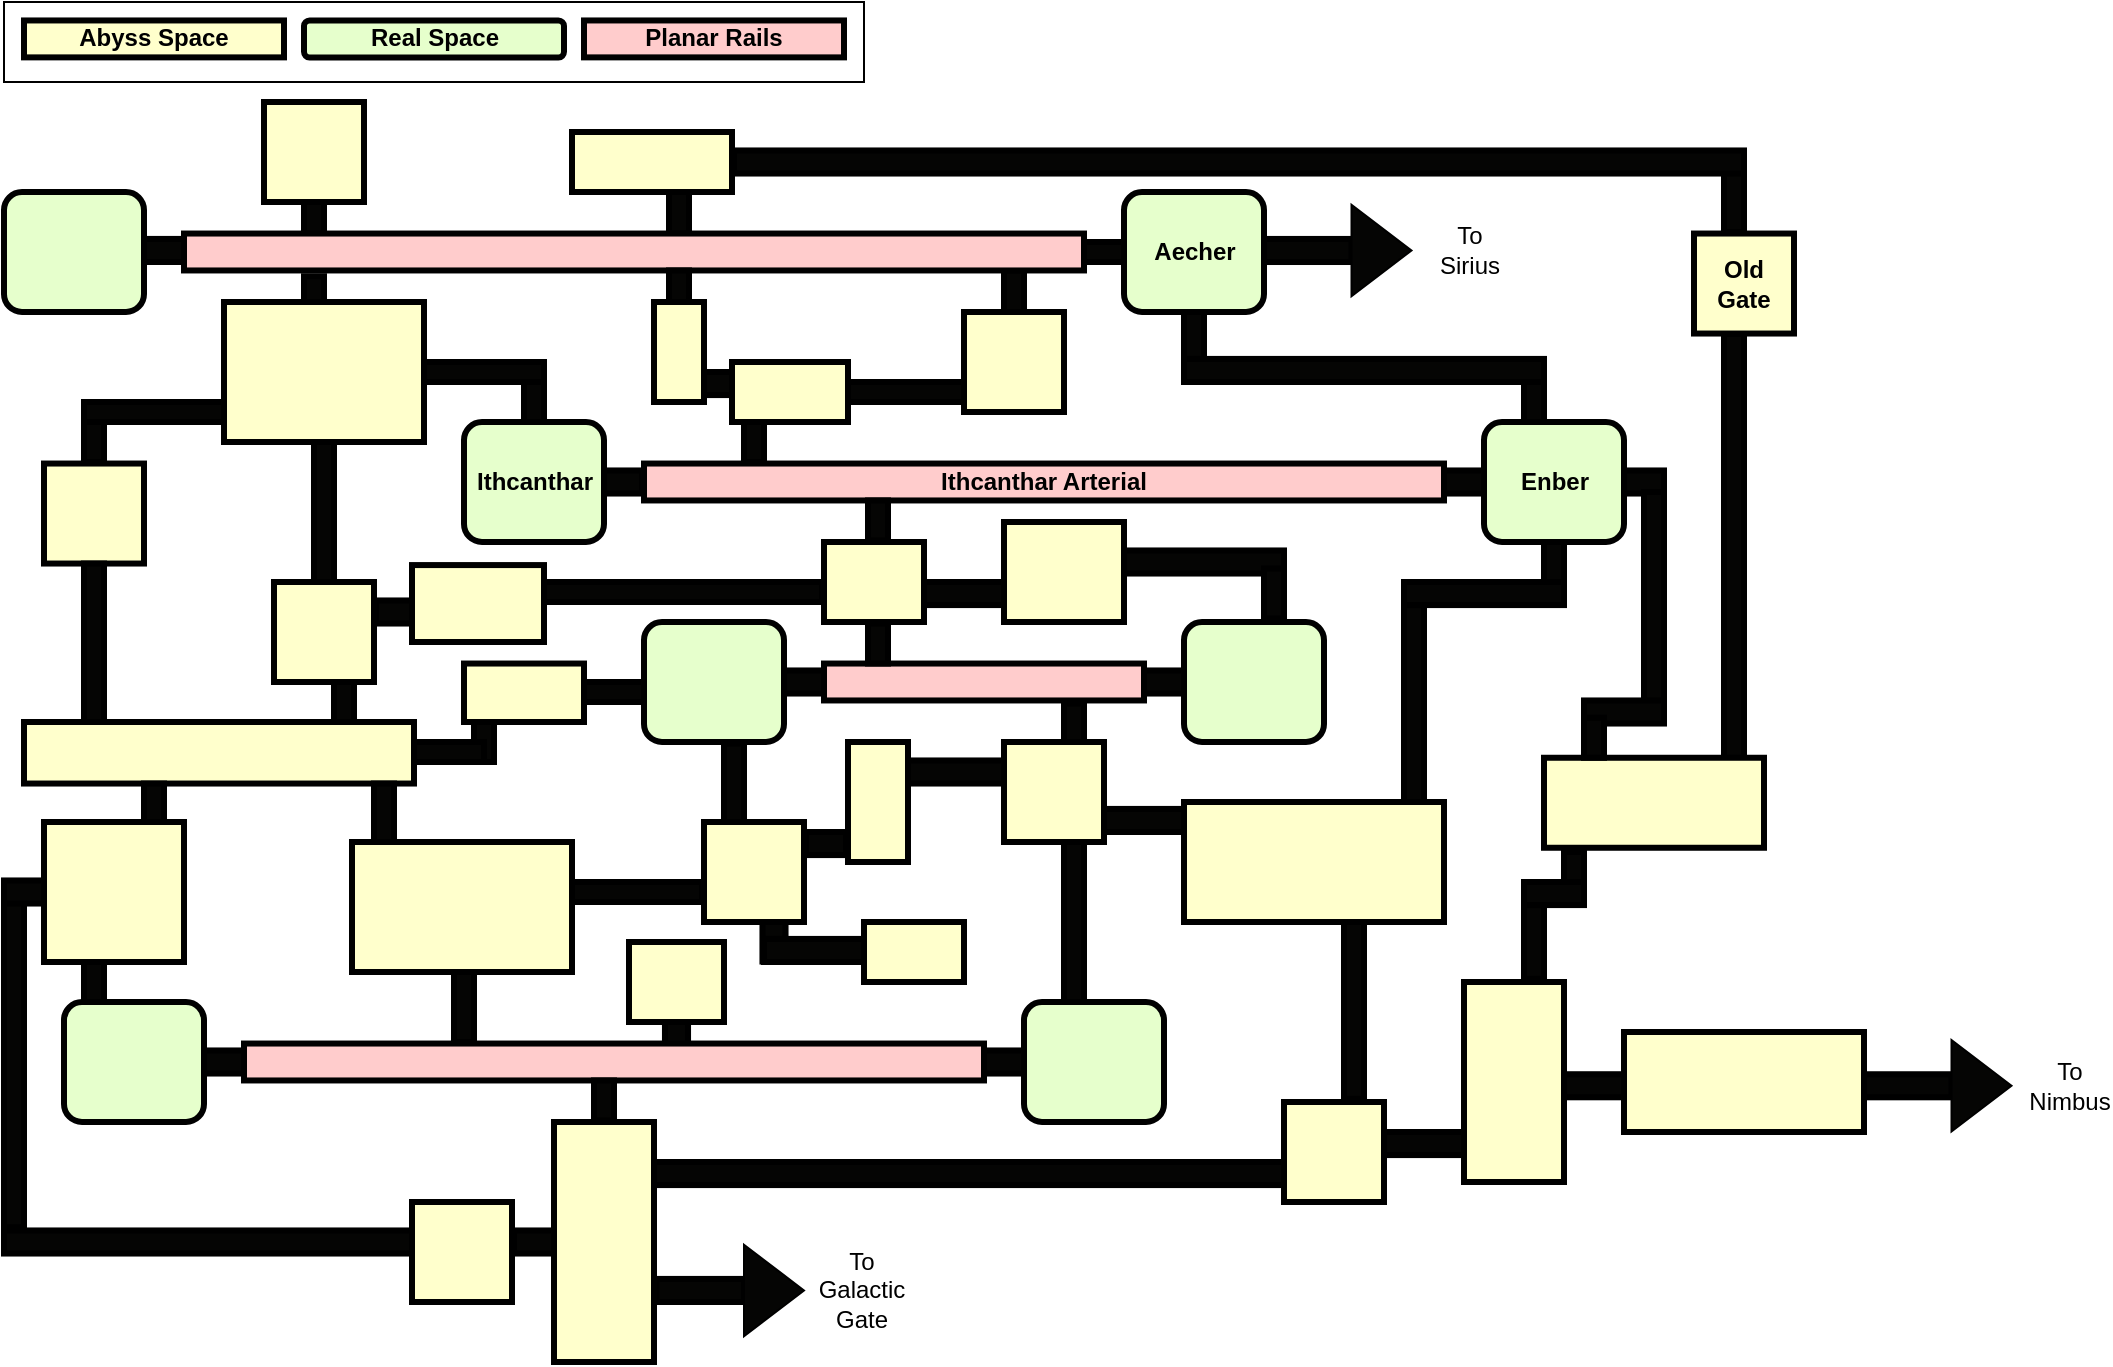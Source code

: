 <mxfile version="15.3.3" type="github">
  <diagram name="Page-1" id="c7558073-3199-34d8-9f00-42111426c3f3">
    <mxGraphModel dx="855" dy="312" grid="1" gridSize="10" guides="1" tooltips="1" connect="1" arrows="1" fold="1" page="1" pageScale="1" pageWidth="826" pageHeight="1169" background="none" math="0" shadow="0">
      <root>
        <mxCell id="0" />
        <mxCell id="1" parent="0" />
        <mxCell id="PadTIyMqERsMDA0XlbBG-245" value="" style="whiteSpace=wrap;align=center;verticalAlign=middle;fontStyle=1;strokeWidth=3;fillColor=#050504;" vertex="1" parent="1">
          <mxGeometry x="880" y="185.77" width="10" height="214.23" as="geometry" />
        </mxCell>
        <mxCell id="PadTIyMqERsMDA0XlbBG-215" value="" style="whiteSpace=wrap;align=center;verticalAlign=middle;fontStyle=1;strokeWidth=3;fillColor=#050504;rotation=90;" vertex="1" parent="1">
          <mxGeometry x="346.25" y="528.46" width="20" height="11.54" as="geometry" />
        </mxCell>
        <mxCell id="PadTIyMqERsMDA0XlbBG-208" value="" style="whiteSpace=wrap;align=center;verticalAlign=middle;fontStyle=1;strokeWidth=3;fillColor=#050504;" vertex="1" parent="1">
          <mxGeometry x="206" y="319.23" width="24" height="11.54" as="geometry" />
        </mxCell>
        <mxCell id="PadTIyMqERsMDA0XlbBG-205" value="" style="whiteSpace=wrap;align=center;verticalAlign=middle;fontStyle=1;strokeWidth=3;fillColor=#050504;" vertex="1" parent="1">
          <mxGeometry x="550" y="370.77" width="10" height="20" as="geometry" />
        </mxCell>
        <mxCell id="PadTIyMqERsMDA0XlbBG-204" value="" style="whiteSpace=wrap;align=center;verticalAlign=middle;fontStyle=1;strokeWidth=3;fillColor=#050504;" vertex="1" parent="1">
          <mxGeometry x="369" y="205.0" width="19" height="11.54" as="geometry" />
        </mxCell>
        <mxCell id="PadTIyMqERsMDA0XlbBG-190" value="" style="whiteSpace=wrap;align=center;verticalAlign=middle;fontStyle=1;strokeWidth=3;fillColor=#050504;" vertex="1" parent="1">
          <mxGeometry x="340" y="600" width="320" height="11.54" as="geometry" />
        </mxCell>
        <mxCell id="PadTIyMqERsMDA0XlbBG-186" value="" style="whiteSpace=wrap;align=center;verticalAlign=middle;fontStyle=1;strokeWidth=3;fillColor=#050504;rotation=90;" vertex="1" parent="1">
          <mxGeometry x="395" y="484" width="20" height="11.54" as="geometry" />
        </mxCell>
        <mxCell id="PadTIyMqERsMDA0XlbBG-184" value="" style="whiteSpace=wrap;align=center;verticalAlign=middle;fontStyle=1;strokeWidth=3;fillColor=#050504;" vertex="1" parent="1">
          <mxGeometry x="421" y="435.0" width="20" height="11.54" as="geometry" />
        </mxCell>
        <mxCell id="PadTIyMqERsMDA0XlbBG-183" value="" style="whiteSpace=wrap;align=center;verticalAlign=middle;fontStyle=1;strokeWidth=3;fillColor=#050504;" vertex="1" parent="1">
          <mxGeometry x="300" y="460" width="69" height="10" as="geometry" />
        </mxCell>
        <mxCell id="PadTIyMqERsMDA0XlbBG-160" value="" style="whiteSpace=wrap;align=center;verticalAlign=middle;fontStyle=1;strokeWidth=3;fillColor=#050504;" vertex="1" parent="1">
          <mxGeometry x="520" y="154.23" width="10" height="25.77" as="geometry" />
        </mxCell>
        <mxCell id="PadTIyMqERsMDA0XlbBG-154" value="" style="whiteSpace=wrap;align=center;verticalAlign=middle;fontStyle=1;strokeWidth=3;fillColor=#050504;" vertex="1" parent="1">
          <mxGeometry x="60" y="220" width="70" height="10" as="geometry" />
        </mxCell>
        <mxCell id="PadTIyMqERsMDA0XlbBG-153" value="" style="whiteSpace=wrap;align=center;verticalAlign=middle;fontStyle=1;strokeWidth=3;fillColor=#050504;" vertex="1" parent="1">
          <mxGeometry x="90" y="138.46" width="20" height="11.54" as="geometry" />
        </mxCell>
        <mxCell id="PadTIyMqERsMDA0XlbBG-152" value="" style="whiteSpace=wrap;align=center;verticalAlign=middle;fontStyle=1;strokeWidth=3;fillColor=#050504;" vertex="1" parent="1">
          <mxGeometry x="352.5" y="110" width="10" height="25.77" as="geometry" />
        </mxCell>
        <mxCell id="PadTIyMqERsMDA0XlbBG-151" value="" style="whiteSpace=wrap;align=center;verticalAlign=middle;fontStyle=1;strokeWidth=3;fillColor=#050504;" vertex="1" parent="1">
          <mxGeometry x="170" y="120" width="10" height="15.77" as="geometry" />
        </mxCell>
        <mxCell id="PadTIyMqERsMDA0XlbBG-103" value="" style="group" vertex="1" connectable="0" parent="1">
          <mxGeometry x="20" y="20" width="430" height="40" as="geometry" />
        </mxCell>
        <mxCell id="PadTIyMqERsMDA0XlbBG-102" value="" style="rounded=0;whiteSpace=wrap;html=1;hachureGap=4;pointerEvents=0;strokeColor=default;" vertex="1" parent="PadTIyMqERsMDA0XlbBG-103">
          <mxGeometry width="430" height="40" as="geometry" />
        </mxCell>
        <mxCell id="PadTIyMqERsMDA0XlbBG-96" value="Abyss Space" style="whiteSpace=wrap;align=center;verticalAlign=middle;fontStyle=1;strokeWidth=3;fillColor=#FFFFCC" vertex="1" parent="PadTIyMqERsMDA0XlbBG-103">
          <mxGeometry x="10" y="9.231" width="130" height="18.462" as="geometry" />
        </mxCell>
        <mxCell id="PadTIyMqERsMDA0XlbBG-97" value="Planar Rails" style="whiteSpace=wrap;align=center;verticalAlign=middle;size=0.231;fontStyle=1;strokeWidth=3;fillColor=#FFCCCC;strokeColor=default;" vertex="1" parent="PadTIyMqERsMDA0XlbBG-103">
          <mxGeometry x="290" y="9.231" width="130" height="18.462" as="geometry" />
        </mxCell>
        <mxCell id="PadTIyMqERsMDA0XlbBG-98" value="Real Space" style="verticalAlign=middle;align=center;fontSize=12;fontFamily=Helvetica;html=1;rounded=1;fontStyle=1;strokeWidth=3;fillColor=#E6FFCC" vertex="1" parent="PadTIyMqERsMDA0XlbBG-103">
          <mxGeometry x="150" y="9.231" width="130" height="18.462" as="geometry" />
        </mxCell>
        <mxCell id="PadTIyMqERsMDA0XlbBG-104" value="" style="whiteSpace=wrap;align=center;verticalAlign=middle;size=0.231;fontStyle=1;strokeWidth=3;fillColor=#FFCCCC;strokeColor=default;" vertex="1" parent="1">
          <mxGeometry x="110" y="135.77" width="450" height="18.46" as="geometry" />
        </mxCell>
        <mxCell id="PadTIyMqERsMDA0XlbBG-115" value="" style="verticalAlign=middle;align=center;fontSize=12;fontFamily=Helvetica;html=1;rounded=1;fontStyle=1;strokeWidth=3;fillColor=#E6FFCC" vertex="1" parent="1">
          <mxGeometry x="20" y="115" width="70" height="60" as="geometry" />
        </mxCell>
        <mxCell id="PadTIyMqERsMDA0XlbBG-117" value="" style="whiteSpace=wrap;align=center;verticalAlign=middle;fontStyle=1;strokeWidth=3;fillColor=#FFFFCC" vertex="1" parent="1">
          <mxGeometry x="150" y="70" width="50" height="50" as="geometry" />
        </mxCell>
        <mxCell id="PadTIyMqERsMDA0XlbBG-118" value="Ithcanthar Arterial" style="whiteSpace=wrap;align=center;verticalAlign=middle;size=0.231;fontStyle=1;strokeWidth=3;fillColor=#FFCCCC;strokeColor=default;" vertex="1" parent="1">
          <mxGeometry x="340" y="250.77" width="400" height="18.46" as="geometry" />
        </mxCell>
        <mxCell id="PadTIyMqERsMDA0XlbBG-119" value="" style="whiteSpace=wrap;align=center;verticalAlign=middle;size=0.231;fontStyle=1;strokeWidth=3;fillColor=#FFCCCC;strokeColor=default;" vertex="1" parent="1">
          <mxGeometry x="140" y="540.77" width="370" height="18.46" as="geometry" />
        </mxCell>
        <mxCell id="PadTIyMqERsMDA0XlbBG-120" value="" style="whiteSpace=wrap;align=center;verticalAlign=middle;size=0.231;fontStyle=1;strokeWidth=3;fillColor=#FFCCCC;strokeColor=default;" vertex="1" parent="1">
          <mxGeometry x="430" y="350.77" width="160" height="18.46" as="geometry" />
        </mxCell>
        <mxCell id="PadTIyMqERsMDA0XlbBG-121" value="Ithcanthar" style="verticalAlign=middle;align=center;fontSize=12;fontFamily=Helvetica;html=1;rounded=1;fontStyle=1;strokeWidth=3;fillColor=#E6FFCC" vertex="1" parent="1">
          <mxGeometry x="250" y="230" width="70" height="60" as="geometry" />
        </mxCell>
        <mxCell id="PadTIyMqERsMDA0XlbBG-122" value="Aecher" style="verticalAlign=middle;align=center;fontSize=12;fontFamily=Helvetica;html=1;rounded=1;fontStyle=1;strokeWidth=3;fillColor=#E6FFCC" vertex="1" parent="1">
          <mxGeometry x="580" y="115" width="70" height="60" as="geometry" />
        </mxCell>
        <mxCell id="PadTIyMqERsMDA0XlbBG-123" value="Enber" style="verticalAlign=middle;align=center;fontSize=12;fontFamily=Helvetica;html=1;rounded=1;fontStyle=1;strokeWidth=3;fillColor=#E6FFCC" vertex="1" parent="1">
          <mxGeometry x="760" y="230" width="70" height="60" as="geometry" />
        </mxCell>
        <mxCell id="PadTIyMqERsMDA0XlbBG-124" value="" style="verticalAlign=middle;align=center;fontSize=12;fontFamily=Helvetica;html=1;rounded=1;fontStyle=1;strokeWidth=3;fillColor=#E6FFCC" vertex="1" parent="1">
          <mxGeometry x="610" y="330" width="70" height="60" as="geometry" />
        </mxCell>
        <mxCell id="PadTIyMqERsMDA0XlbBG-125" value="" style="verticalAlign=middle;align=center;fontSize=12;fontFamily=Helvetica;html=1;rounded=1;fontStyle=1;strokeWidth=3;fillColor=#E6FFCC" vertex="1" parent="1">
          <mxGeometry x="340" y="330" width="70" height="60" as="geometry" />
        </mxCell>
        <mxCell id="PadTIyMqERsMDA0XlbBG-126" value="" style="verticalAlign=middle;align=center;fontSize=12;fontFamily=Helvetica;html=1;rounded=1;fontStyle=1;strokeWidth=3;fillColor=#E6FFCC" vertex="1" parent="1">
          <mxGeometry x="530" y="520" width="70" height="60" as="geometry" />
        </mxCell>
        <mxCell id="PadTIyMqERsMDA0XlbBG-127" value="" style="verticalAlign=middle;align=center;fontSize=12;fontFamily=Helvetica;html=1;rounded=1;fontStyle=1;strokeWidth=3;fillColor=#E6FFCC" vertex="1" parent="1">
          <mxGeometry x="50" y="520" width="70" height="60" as="geometry" />
        </mxCell>
        <mxCell id="PadTIyMqERsMDA0XlbBG-128" value="" style="whiteSpace=wrap;align=center;verticalAlign=middle;fontStyle=1;strokeWidth=3;fillColor=#FFFFCC" vertex="1" parent="1">
          <mxGeometry x="130" y="170" width="100" height="70" as="geometry" />
        </mxCell>
        <mxCell id="PadTIyMqERsMDA0XlbBG-129" value="" style="whiteSpace=wrap;align=center;verticalAlign=middle;fontStyle=1;strokeWidth=3;fillColor=#FFFFCC" vertex="1" parent="1">
          <mxGeometry x="155" y="310" width="50" height="50" as="geometry" />
        </mxCell>
        <mxCell id="PadTIyMqERsMDA0XlbBG-130" value="" style="whiteSpace=wrap;align=center;verticalAlign=middle;fontStyle=1;strokeWidth=3;fillColor=#FFFFCC" vertex="1" parent="1">
          <mxGeometry x="30" y="380" width="195" height="30.77" as="geometry" />
        </mxCell>
        <mxCell id="PadTIyMqERsMDA0XlbBG-131" value="" style="whiteSpace=wrap;align=center;verticalAlign=middle;fontStyle=1;strokeWidth=3;fillColor=#FFFFCC" vertex="1" parent="1">
          <mxGeometry x="40" y="430" width="70" height="70" as="geometry" />
        </mxCell>
        <mxCell id="PadTIyMqERsMDA0XlbBG-132" value="" style="whiteSpace=wrap;align=center;verticalAlign=middle;fontStyle=1;strokeWidth=3;fillColor=#FFFFCC" vertex="1" parent="1">
          <mxGeometry x="250" y="350.77" width="60" height="29.23" as="geometry" />
        </mxCell>
        <mxCell id="PadTIyMqERsMDA0XlbBG-133" value="" style="whiteSpace=wrap;align=center;verticalAlign=middle;fontStyle=1;strokeWidth=3;fillColor=#FFFFCC" vertex="1" parent="1">
          <mxGeometry x="430" y="290" width="50" height="40" as="geometry" />
        </mxCell>
        <mxCell id="PadTIyMqERsMDA0XlbBG-134" value="" style="whiteSpace=wrap;align=center;verticalAlign=middle;fontStyle=1;strokeWidth=3;fillColor=#FFFFCC" vertex="1" parent="1">
          <mxGeometry x="345" y="170" width="25" height="50" as="geometry" />
        </mxCell>
        <mxCell id="PadTIyMqERsMDA0XlbBG-135" value="" style="whiteSpace=wrap;align=center;verticalAlign=middle;fontStyle=1;strokeWidth=3;fillColor=#FFFFCC" vertex="1" parent="1">
          <mxGeometry x="384" y="200" width="58" height="30" as="geometry" />
        </mxCell>
        <mxCell id="PadTIyMqERsMDA0XlbBG-136" value="" style="whiteSpace=wrap;align=center;verticalAlign=middle;fontStyle=1;strokeWidth=3;fillColor=#FFFFCC" vertex="1" parent="1">
          <mxGeometry x="500" y="175" width="50" height="50" as="geometry" />
        </mxCell>
        <mxCell id="PadTIyMqERsMDA0XlbBG-137" value="" style="whiteSpace=wrap;align=center;verticalAlign=middle;fontStyle=1;strokeWidth=3;fillColor=#FFFFCC" vertex="1" parent="1">
          <mxGeometry x="304" y="85" width="80" height="30" as="geometry" />
        </mxCell>
        <mxCell id="PadTIyMqERsMDA0XlbBG-138" value="" style="whiteSpace=wrap;align=center;verticalAlign=middle;fontStyle=1;strokeWidth=3;fillColor=#FFFFCC" vertex="1" parent="1">
          <mxGeometry x="520" y="390" width="50" height="50" as="geometry" />
        </mxCell>
        <mxCell id="PadTIyMqERsMDA0XlbBG-139" value="" style="whiteSpace=wrap;align=center;verticalAlign=middle;fontStyle=1;strokeWidth=3;fillColor=#FFFFCC" vertex="1" parent="1">
          <mxGeometry x="610" y="420" width="130" height="60" as="geometry" />
        </mxCell>
        <mxCell id="PadTIyMqERsMDA0XlbBG-140" value="" style="whiteSpace=wrap;align=center;verticalAlign=middle;fontStyle=1;strokeWidth=3;fillColor=#FFFFCC" vertex="1" parent="1">
          <mxGeometry x="442" y="390" width="30" height="60" as="geometry" />
        </mxCell>
        <mxCell id="PadTIyMqERsMDA0XlbBG-141" value="" style="whiteSpace=wrap;align=center;verticalAlign=middle;fontStyle=1;strokeWidth=3;fillColor=#FFFFCC" vertex="1" parent="1">
          <mxGeometry x="370" y="430" width="50" height="50" as="geometry" />
        </mxCell>
        <mxCell id="PadTIyMqERsMDA0XlbBG-142" value="" style="whiteSpace=wrap;align=center;verticalAlign=middle;fontStyle=1;strokeWidth=3;fillColor=#FFFFCC" vertex="1" parent="1">
          <mxGeometry x="450" y="480" width="50" height="30" as="geometry" />
        </mxCell>
        <mxCell id="PadTIyMqERsMDA0XlbBG-143" value="" style="whiteSpace=wrap;align=center;verticalAlign=middle;fontStyle=1;strokeWidth=3;fillColor=#FFFFCC" vertex="1" parent="1">
          <mxGeometry x="194" y="440" width="110" height="65" as="geometry" />
        </mxCell>
        <mxCell id="PadTIyMqERsMDA0XlbBG-144" value="" style="whiteSpace=wrap;align=center;verticalAlign=middle;fontStyle=1;strokeWidth=3;fillColor=#FFFFCC" vertex="1" parent="1">
          <mxGeometry x="224" y="620" width="50" height="50" as="geometry" />
        </mxCell>
        <mxCell id="PadTIyMqERsMDA0XlbBG-145" value="" style="whiteSpace=wrap;align=center;verticalAlign=middle;fontStyle=1;strokeWidth=3;fillColor=#FFFFCC" vertex="1" parent="1">
          <mxGeometry x="295" y="580" width="50" height="120" as="geometry" />
        </mxCell>
        <mxCell id="PadTIyMqERsMDA0XlbBG-146" value="" style="whiteSpace=wrap;align=center;verticalAlign=middle;fontStyle=1;strokeWidth=3;fillColor=#FFFFCC" vertex="1" parent="1">
          <mxGeometry x="660" y="570" width="50" height="50" as="geometry" />
        </mxCell>
        <mxCell id="PadTIyMqERsMDA0XlbBG-147" value="" style="whiteSpace=wrap;align=center;verticalAlign=middle;fontStyle=1;strokeWidth=3;fillColor=#FFFFCC" vertex="1" parent="1">
          <mxGeometry x="40" y="250.77" width="50" height="50" as="geometry" />
        </mxCell>
        <mxCell id="PadTIyMqERsMDA0XlbBG-155" value="" style="whiteSpace=wrap;align=center;verticalAlign=middle;fontStyle=1;strokeWidth=3;fillColor=#050504;" vertex="1" parent="1">
          <mxGeometry x="560" y="140" width="20" height="10" as="geometry" />
        </mxCell>
        <mxCell id="PadTIyMqERsMDA0XlbBG-156" value="" style="whiteSpace=wrap;align=center;verticalAlign=middle;fontStyle=1;strokeWidth=3;fillColor=#050504;" vertex="1" parent="1">
          <mxGeometry x="352.5" y="154.23" width="10" height="15.77" as="geometry" />
        </mxCell>
        <mxCell id="PadTIyMqERsMDA0XlbBG-158" value="" style="whiteSpace=wrap;align=center;verticalAlign=middle;fontStyle=1;strokeWidth=3;fillColor=#050504;" vertex="1" parent="1">
          <mxGeometry x="390" y="230" width="10" height="20" as="geometry" />
        </mxCell>
        <mxCell id="PadTIyMqERsMDA0XlbBG-159" value="" style="whiteSpace=wrap;align=center;verticalAlign=middle;fontStyle=1;strokeWidth=3;fillColor=#050504;" vertex="1" parent="1">
          <mxGeometry x="442" y="210" width="58" height="10" as="geometry" />
        </mxCell>
        <mxCell id="PadTIyMqERsMDA0XlbBG-161" value="" style="whiteSpace=wrap;align=center;verticalAlign=middle;fontStyle=1;strokeWidth=3;fillColor=#050504;" vertex="1" parent="1">
          <mxGeometry x="320" y="254.23" width="19" height="11.54" as="geometry" />
        </mxCell>
        <mxCell id="PadTIyMqERsMDA0XlbBG-162" value="" style="whiteSpace=wrap;align=center;verticalAlign=middle;fontStyle=1;strokeWidth=3;fillColor=#050504;" vertex="1" parent="1">
          <mxGeometry x="580" y="294.23" width="80" height="11.54" as="geometry" />
        </mxCell>
        <mxCell id="PadTIyMqERsMDA0XlbBG-163" value="" style="whiteSpace=wrap;align=center;verticalAlign=middle;fontStyle=1;strokeWidth=3;fillColor=#050504;" vertex="1" parent="1">
          <mxGeometry x="740" y="254.23" width="20" height="11.54" as="geometry" />
        </mxCell>
        <mxCell id="PadTIyMqERsMDA0XlbBG-164" value="" style="whiteSpace=wrap;align=center;verticalAlign=middle;fontStyle=1;strokeWidth=3;fillColor=#050504;" vertex="1" parent="1">
          <mxGeometry x="410" y="354.23" width="20" height="11.54" as="geometry" />
        </mxCell>
        <mxCell id="PadTIyMqERsMDA0XlbBG-165" value="" style="whiteSpace=wrap;align=center;verticalAlign=middle;fontStyle=1;strokeWidth=3;fillColor=#050504;" vertex="1" parent="1">
          <mxGeometry x="510" y="544.23" width="20" height="11.54" as="geometry" />
        </mxCell>
        <mxCell id="PadTIyMqERsMDA0XlbBG-166" value="" style="whiteSpace=wrap;align=center;verticalAlign=middle;fontStyle=1;strokeWidth=3;fillColor=#050504;" vertex="1" parent="1">
          <mxGeometry x="120" y="544.23" width="20" height="11.54" as="geometry" />
        </mxCell>
        <mxCell id="PadTIyMqERsMDA0XlbBG-167" value="" style="whiteSpace=wrap;align=center;verticalAlign=middle;fontStyle=1;strokeWidth=3;fillColor=#050504;" vertex="1" parent="1">
          <mxGeometry x="60" y="230" width="10" height="20" as="geometry" />
        </mxCell>
        <mxCell id="PadTIyMqERsMDA0XlbBG-168" value="" style="whiteSpace=wrap;align=center;verticalAlign=middle;fontStyle=1;strokeWidth=3;fillColor=#050504;" vertex="1" parent="1">
          <mxGeometry x="175" y="240" width="10" height="70" as="geometry" />
        </mxCell>
        <mxCell id="PadTIyMqERsMDA0XlbBG-169" value="" style="whiteSpace=wrap;align=center;verticalAlign=middle;fontStyle=1;strokeWidth=3;fillColor=#050504;" vertex="1" parent="1">
          <mxGeometry x="230" y="200" width="60" height="10" as="geometry" />
        </mxCell>
        <mxCell id="PadTIyMqERsMDA0XlbBG-170" value="" style="whiteSpace=wrap;align=center;verticalAlign=middle;fontStyle=1;strokeWidth=3;fillColor=#050504;" vertex="1" parent="1">
          <mxGeometry x="170" y="157.12" width="10" height="12.88" as="geometry" />
        </mxCell>
        <mxCell id="PadTIyMqERsMDA0XlbBG-171" value="" style="whiteSpace=wrap;align=center;verticalAlign=middle;fontStyle=1;strokeWidth=3;fillColor=#050504;" vertex="1" parent="1">
          <mxGeometry x="280" y="210" width="10" height="20" as="geometry" />
        </mxCell>
        <mxCell id="PadTIyMqERsMDA0XlbBG-172" value="" style="whiteSpace=wrap;align=center;verticalAlign=middle;fontStyle=1;strokeWidth=3;fillColor=#050504;" vertex="1" parent="1">
          <mxGeometry x="185" y="360" width="10" height="20" as="geometry" />
        </mxCell>
        <mxCell id="PadTIyMqERsMDA0XlbBG-173" value="" style="whiteSpace=wrap;align=center;verticalAlign=middle;fontStyle=1;strokeWidth=3;fillColor=#050504;" vertex="1" parent="1">
          <mxGeometry x="310" y="360" width="30" height="10" as="geometry" />
        </mxCell>
        <mxCell id="PadTIyMqERsMDA0XlbBG-174" value="" style="whiteSpace=wrap;align=center;verticalAlign=middle;fontStyle=1;strokeWidth=3;fillColor=#050504;" vertex="1" parent="1">
          <mxGeometry x="255" y="380" width="10" height="20" as="geometry" />
        </mxCell>
        <mxCell id="PadTIyMqERsMDA0XlbBG-175" value="" style="whiteSpace=wrap;align=center;verticalAlign=middle;fontStyle=1;strokeWidth=3;fillColor=#050504;" vertex="1" parent="1">
          <mxGeometry x="225" y="390" width="35" height="10" as="geometry" />
        </mxCell>
        <mxCell id="PadTIyMqERsMDA0XlbBG-176" value="" style="whiteSpace=wrap;align=center;verticalAlign=middle;fontStyle=1;strokeWidth=3;fillColor=#050504;" vertex="1" parent="1">
          <mxGeometry x="60" y="300.77" width="10" height="79.23" as="geometry" />
        </mxCell>
        <mxCell id="PadTIyMqERsMDA0XlbBG-177" value="" style="whiteSpace=wrap;align=center;verticalAlign=middle;fontStyle=1;strokeWidth=3;fillColor=#050504;" vertex="1" parent="1">
          <mxGeometry x="90" y="410.77" width="10" height="19.23" as="geometry" />
        </mxCell>
        <mxCell id="PadTIyMqERsMDA0XlbBG-178" value="" style="whiteSpace=wrap;align=center;verticalAlign=middle;fontStyle=1;strokeWidth=3;fillColor=#050504;" vertex="1" parent="1">
          <mxGeometry x="60" y="500" width="10" height="20" as="geometry" />
        </mxCell>
        <mxCell id="PadTIyMqERsMDA0XlbBG-179" value="" style="whiteSpace=wrap;align=center;verticalAlign=middle;fontStyle=1;strokeWidth=3;fillColor=#050504;" vertex="1" parent="1">
          <mxGeometry x="205" y="410.77" width="10" height="29.23" as="geometry" />
        </mxCell>
        <mxCell id="PadTIyMqERsMDA0XlbBG-180" value="" style="whiteSpace=wrap;align=center;verticalAlign=middle;fontStyle=1;strokeWidth=3;fillColor=#050504;" vertex="1" parent="1">
          <mxGeometry x="245" y="505" width="10" height="35" as="geometry" />
        </mxCell>
        <mxCell id="PadTIyMqERsMDA0XlbBG-181" value="" style="whiteSpace=wrap;align=center;verticalAlign=middle;fontStyle=1;strokeWidth=3;fillColor=#050504;" vertex="1" parent="1">
          <mxGeometry x="315" y="559.23" width="10" height="20" as="geometry" />
        </mxCell>
        <mxCell id="PadTIyMqERsMDA0XlbBG-182" value="" style="whiteSpace=wrap;align=center;verticalAlign=middle;fontStyle=1;strokeWidth=3;fillColor=#050504;" vertex="1" parent="1">
          <mxGeometry x="380" y="390.77" width="10" height="39.23" as="geometry" />
        </mxCell>
        <mxCell id="PadTIyMqERsMDA0XlbBG-185" value="" style="whiteSpace=wrap;align=center;verticalAlign=middle;fontStyle=1;strokeWidth=3;fillColor=#050504;" vertex="1" parent="1">
          <mxGeometry x="400" y="488.46" width="50" height="11.54" as="geometry" />
        </mxCell>
        <mxCell id="PadTIyMqERsMDA0XlbBG-187" value="" style="whiteSpace=wrap;align=center;verticalAlign=middle;fontStyle=1;strokeWidth=3;fillColor=#050504;" vertex="1" parent="1">
          <mxGeometry x="570" y="423.46" width="40" height="11.54" as="geometry" />
        </mxCell>
        <mxCell id="PadTIyMqERsMDA0XlbBG-189" value="" style="whiteSpace=wrap;align=center;verticalAlign=middle;fontStyle=1;strokeWidth=3;fillColor=#050504;" vertex="1" parent="1">
          <mxGeometry x="275" y="634.23" width="20" height="11.54" as="geometry" />
        </mxCell>
        <mxCell id="PadTIyMqERsMDA0XlbBG-191" value="" style="whiteSpace=wrap;align=center;verticalAlign=middle;fontStyle=1;strokeWidth=3;fillColor=#050504;" vertex="1" parent="1">
          <mxGeometry x="550" y="440" width="10" height="80" as="geometry" />
        </mxCell>
        <mxCell id="PadTIyMqERsMDA0XlbBG-192" value="" style="whiteSpace=wrap;align=center;verticalAlign=middle;fontStyle=1;strokeWidth=3;fillColor=#050504;" vertex="1" parent="1">
          <mxGeometry x="690" y="480" width="10" height="88.46" as="geometry" />
        </mxCell>
        <mxCell id="PadTIyMqERsMDA0XlbBG-193" value="" style="whiteSpace=wrap;align=center;verticalAlign=middle;fontStyle=1;strokeWidth=3;fillColor=#050504;" vertex="1" parent="1">
          <mxGeometry x="720" y="310" width="10" height="110" as="geometry" />
        </mxCell>
        <mxCell id="PadTIyMqERsMDA0XlbBG-194" value="" style="whiteSpace=wrap;align=center;verticalAlign=middle;fontStyle=1;strokeWidth=3;fillColor=#050504;" vertex="1" parent="1">
          <mxGeometry x="720" y="310" width="80" height="11.54" as="geometry" />
        </mxCell>
        <mxCell id="PadTIyMqERsMDA0XlbBG-195" value="" style="whiteSpace=wrap;align=center;verticalAlign=middle;fontStyle=1;strokeWidth=3;fillColor=#050504;" vertex="1" parent="1">
          <mxGeometry x="452" y="269.23" width="10" height="20" as="geometry" />
        </mxCell>
        <mxCell id="PadTIyMqERsMDA0XlbBG-196" value="" style="whiteSpace=wrap;align=center;verticalAlign=middle;fontStyle=1;strokeWidth=3;fillColor=#050504;" vertex="1" parent="1">
          <mxGeometry x="452" y="330.77" width="10" height="20" as="geometry" />
        </mxCell>
        <mxCell id="PadTIyMqERsMDA0XlbBG-197" value="" style="whiteSpace=wrap;align=center;verticalAlign=middle;fontStyle=1;strokeWidth=3;fillColor=#050504;" vertex="1" parent="1">
          <mxGeometry x="790" y="290" width="10" height="20" as="geometry" />
        </mxCell>
        <mxCell id="PadTIyMqERsMDA0XlbBG-198" value="" style="whiteSpace=wrap;align=center;verticalAlign=middle;fontStyle=1;strokeWidth=3;fillColor=#050504;" vertex="1" parent="1">
          <mxGeometry x="610" y="175" width="10" height="25" as="geometry" />
        </mxCell>
        <mxCell id="PadTIyMqERsMDA0XlbBG-199" value="" style="whiteSpace=wrap;align=center;verticalAlign=middle;fontStyle=1;strokeWidth=3;fillColor=#050504;" vertex="1" parent="1">
          <mxGeometry x="780" y="210" width="10" height="20" as="geometry" />
        </mxCell>
        <mxCell id="PadTIyMqERsMDA0XlbBG-200" value="" style="whiteSpace=wrap;align=center;verticalAlign=middle;fontStyle=1;strokeWidth=3;fillColor=#050504;" vertex="1" parent="1">
          <mxGeometry x="610" y="198.46" width="180" height="11.54" as="geometry" />
        </mxCell>
        <mxCell id="PadTIyMqERsMDA0XlbBG-201" value="" style="whiteSpace=wrap;align=center;verticalAlign=middle;fontStyle=1;strokeWidth=3;fillColor=#050504;" vertex="1" parent="1">
          <mxGeometry x="20" y="634.23" width="204" height="11.54" as="geometry" />
        </mxCell>
        <mxCell id="PadTIyMqERsMDA0XlbBG-202" value="" style="whiteSpace=wrap;align=center;verticalAlign=middle;fontStyle=1;strokeWidth=3;fillColor=#050504;" vertex="1" parent="1">
          <mxGeometry x="20" y="460" width="10" height="172.69" as="geometry" />
        </mxCell>
        <mxCell id="PadTIyMqERsMDA0XlbBG-203" value="" style="whiteSpace=wrap;align=center;verticalAlign=middle;fontStyle=1;strokeWidth=3;fillColor=#050504;" vertex="1" parent="1">
          <mxGeometry x="20" y="459.23" width="20" height="11.54" as="geometry" />
        </mxCell>
        <mxCell id="PadTIyMqERsMDA0XlbBG-206" value="" style="whiteSpace=wrap;align=center;verticalAlign=middle;fontStyle=1;strokeWidth=3;fillColor=#050504;" vertex="1" parent="1">
          <mxGeometry x="472" y="399.23" width="48" height="11.54" as="geometry" />
        </mxCell>
        <mxCell id="PadTIyMqERsMDA0XlbBG-207" value="" style="whiteSpace=wrap;align=center;verticalAlign=middle;fontStyle=1;strokeWidth=3;fillColor=#FFFFCC" vertex="1" parent="1">
          <mxGeometry x="224" y="301.54" width="66" height="38.46" as="geometry" />
        </mxCell>
        <mxCell id="PadTIyMqERsMDA0XlbBG-209" value="" style="whiteSpace=wrap;align=center;verticalAlign=middle;fontStyle=1;strokeWidth=3;fillColor=#050504;" vertex="1" parent="1">
          <mxGeometry x="290" y="310" width="139" height="10" as="geometry" />
        </mxCell>
        <mxCell id="PadTIyMqERsMDA0XlbBG-210" value="" style="whiteSpace=wrap;align=center;verticalAlign=middle;fontStyle=1;strokeWidth=3;fillColor=#FFFFCC" vertex="1" parent="1">
          <mxGeometry x="520" y="280" width="60" height="50" as="geometry" />
        </mxCell>
        <mxCell id="PadTIyMqERsMDA0XlbBG-211" value="" style="whiteSpace=wrap;align=center;verticalAlign=middle;fontStyle=1;strokeWidth=3;fillColor=#050504;" vertex="1" parent="1">
          <mxGeometry x="590" y="354.23" width="20" height="11.54" as="geometry" />
        </mxCell>
        <mxCell id="PadTIyMqERsMDA0XlbBG-212" value="" style="whiteSpace=wrap;align=center;verticalAlign=middle;fontStyle=1;strokeWidth=3;fillColor=#050504;" vertex="1" parent="1">
          <mxGeometry x="480" y="310" width="40" height="11.54" as="geometry" />
        </mxCell>
        <mxCell id="PadTIyMqERsMDA0XlbBG-213" value="" style="whiteSpace=wrap;align=center;verticalAlign=middle;fontStyle=1;strokeWidth=3;fillColor=#050504;" vertex="1" parent="1">
          <mxGeometry x="650" y="303.27" width="10" height="25" as="geometry" />
        </mxCell>
        <mxCell id="PadTIyMqERsMDA0XlbBG-214" value="" style="whiteSpace=wrap;align=center;verticalAlign=middle;fontStyle=1;strokeWidth=3;fillColor=#FFFFCC" vertex="1" parent="1">
          <mxGeometry x="332.5" y="490" width="47.5" height="40" as="geometry" />
        </mxCell>
        <mxCell id="PadTIyMqERsMDA0XlbBG-222" value="" style="group" vertex="1" connectable="0" parent="1">
          <mxGeometry x="346.25" y="641.34" width="122.75" height="45.77" as="geometry" />
        </mxCell>
        <mxCell id="PadTIyMqERsMDA0XlbBG-217" value="" style="whiteSpace=wrap;align=center;verticalAlign=middle;fontStyle=1;strokeWidth=3;fillColor=#050504;" vertex="1" parent="PadTIyMqERsMDA0XlbBG-222">
          <mxGeometry y="17.12" width="43.75" height="11.54" as="geometry" />
        </mxCell>
        <mxCell id="PadTIyMqERsMDA0XlbBG-218" value="" style="triangle;whiteSpace=wrap;html=1;hachureGap=4;pointerEvents=0;strokeColor=default;fillColor=#050504;" vertex="1" parent="PadTIyMqERsMDA0XlbBG-222">
          <mxGeometry x="43.75" width="30" height="45.77" as="geometry" />
        </mxCell>
        <mxCell id="PadTIyMqERsMDA0XlbBG-219" value="To Galactic Gate" style="text;html=1;strokeColor=none;fillColor=none;align=center;verticalAlign=middle;whiteSpace=wrap;rounded=0;hachureGap=4;pointerEvents=0;" vertex="1" parent="PadTIyMqERsMDA0XlbBG-222">
          <mxGeometry x="82.75" y="12.89" width="40" height="20" as="geometry" />
        </mxCell>
        <mxCell id="PadTIyMqERsMDA0XlbBG-223" value="" style="group" vertex="1" connectable="0" parent="1">
          <mxGeometry x="650" y="121.35" width="122.75" height="45.77" as="geometry" />
        </mxCell>
        <mxCell id="PadTIyMqERsMDA0XlbBG-224" value="" style="whiteSpace=wrap;align=center;verticalAlign=middle;fontStyle=1;strokeWidth=3;fillColor=#050504;" vertex="1" parent="PadTIyMqERsMDA0XlbBG-223">
          <mxGeometry y="17.12" width="43.75" height="11.54" as="geometry" />
        </mxCell>
        <mxCell id="PadTIyMqERsMDA0XlbBG-225" value="" style="triangle;whiteSpace=wrap;html=1;hachureGap=4;pointerEvents=0;strokeColor=default;fillColor=#050504;" vertex="1" parent="PadTIyMqERsMDA0XlbBG-223">
          <mxGeometry x="43.75" width="30" height="45.77" as="geometry" />
        </mxCell>
        <mxCell id="PadTIyMqERsMDA0XlbBG-226" value="To Sirius" style="text;html=1;strokeColor=none;fillColor=none;align=center;verticalAlign=middle;whiteSpace=wrap;rounded=0;hachureGap=4;pointerEvents=0;" vertex="1" parent="PadTIyMqERsMDA0XlbBG-223">
          <mxGeometry x="82.75" y="12.89" width="40" height="20" as="geometry" />
        </mxCell>
        <mxCell id="PadTIyMqERsMDA0XlbBG-228" value="" style="whiteSpace=wrap;align=center;verticalAlign=middle;fontStyle=1;strokeWidth=3;fillColor=#FFFFCC" vertex="1" parent="1">
          <mxGeometry x="750" y="510" width="50" height="100" as="geometry" />
        </mxCell>
        <mxCell id="PadTIyMqERsMDA0XlbBG-229" value="" style="whiteSpace=wrap;align=center;verticalAlign=middle;fontStyle=1;strokeWidth=3;fillColor=#FFFFCC" vertex="1" parent="1">
          <mxGeometry x="790" y="397.88" width="110" height="45" as="geometry" />
        </mxCell>
        <mxCell id="PadTIyMqERsMDA0XlbBG-230" value="" style="whiteSpace=wrap;align=center;verticalAlign=middle;fontStyle=1;strokeWidth=3;fillColor=#FFFFCC" vertex="1" parent="1">
          <mxGeometry x="830" y="535" width="120" height="50" as="geometry" />
        </mxCell>
        <mxCell id="PadTIyMqERsMDA0XlbBG-231" value="" style="group" vertex="1" connectable="0" parent="1">
          <mxGeometry x="950" y="539" width="122.75" height="45.77" as="geometry" />
        </mxCell>
        <mxCell id="PadTIyMqERsMDA0XlbBG-232" value="" style="whiteSpace=wrap;align=center;verticalAlign=middle;fontStyle=1;strokeWidth=3;fillColor=#050504;" vertex="1" parent="PadTIyMqERsMDA0XlbBG-231">
          <mxGeometry y="17.12" width="43.75" height="11.54" as="geometry" />
        </mxCell>
        <mxCell id="PadTIyMqERsMDA0XlbBG-233" value="" style="triangle;whiteSpace=wrap;html=1;hachureGap=4;pointerEvents=0;strokeColor=default;fillColor=#050504;" vertex="1" parent="PadTIyMqERsMDA0XlbBG-231">
          <mxGeometry x="43.75" width="30" height="45.77" as="geometry" />
        </mxCell>
        <mxCell id="PadTIyMqERsMDA0XlbBG-234" value="To Nimbus" style="text;html=1;strokeColor=none;fillColor=none;align=center;verticalAlign=middle;whiteSpace=wrap;rounded=0;hachureGap=4;pointerEvents=0;" vertex="1" parent="PadTIyMqERsMDA0XlbBG-231">
          <mxGeometry x="82.75" y="12.89" width="40" height="20" as="geometry" />
        </mxCell>
        <mxCell id="PadTIyMqERsMDA0XlbBG-235" value="" style="whiteSpace=wrap;align=center;verticalAlign=middle;fontStyle=1;strokeWidth=3;fillColor=#050504;" vertex="1" parent="1">
          <mxGeometry x="710" y="585" width="40" height="11.54" as="geometry" />
        </mxCell>
        <mxCell id="PadTIyMqERsMDA0XlbBG-236" value="" style="whiteSpace=wrap;align=center;verticalAlign=middle;fontStyle=1;strokeWidth=3;fillColor=#050504;" vertex="1" parent="1">
          <mxGeometry x="800" y="556.11" width="30" height="11.54" as="geometry" />
        </mxCell>
        <mxCell id="PadTIyMqERsMDA0XlbBG-237" value="" style="whiteSpace=wrap;align=center;verticalAlign=middle;fontStyle=1;strokeWidth=3;fillColor=#050504;" vertex="1" parent="1">
          <mxGeometry x="830" y="254.23" width="20" height="11.54" as="geometry" />
        </mxCell>
        <mxCell id="PadTIyMqERsMDA0XlbBG-238" value="" style="whiteSpace=wrap;align=center;verticalAlign=middle;fontStyle=1;strokeWidth=3;fillColor=#050504;" vertex="1" parent="1">
          <mxGeometry x="840" y="265" width="10" height="115" as="geometry" />
        </mxCell>
        <mxCell id="PadTIyMqERsMDA0XlbBG-239" value="" style="whiteSpace=wrap;align=center;verticalAlign=middle;fontStyle=1;strokeWidth=3;fillColor=#050504;" vertex="1" parent="1">
          <mxGeometry x="810" y="369.23" width="40" height="11.54" as="geometry" />
        </mxCell>
        <mxCell id="PadTIyMqERsMDA0XlbBG-240" value="" style="whiteSpace=wrap;align=center;verticalAlign=middle;fontStyle=1;strokeWidth=3;fillColor=#050504;" vertex="1" parent="1">
          <mxGeometry x="810" y="377.88" width="10" height="20" as="geometry" />
        </mxCell>
        <mxCell id="PadTIyMqERsMDA0XlbBG-241" value="" style="whiteSpace=wrap;align=center;verticalAlign=middle;fontStyle=1;strokeWidth=3;fillColor=#050504;" vertex="1" parent="1">
          <mxGeometry x="800" y="445" width="10" height="20" as="geometry" />
        </mxCell>
        <mxCell id="PadTIyMqERsMDA0XlbBG-242" value="" style="whiteSpace=wrap;align=center;verticalAlign=middle;fontStyle=1;strokeWidth=3;fillColor=#050504;" vertex="1" parent="1">
          <mxGeometry x="780" y="470" width="10" height="38.46" as="geometry" />
        </mxCell>
        <mxCell id="PadTIyMqERsMDA0XlbBG-243" value="" style="whiteSpace=wrap;align=center;verticalAlign=middle;fontStyle=1;strokeWidth=3;fillColor=#050504;" vertex="1" parent="1">
          <mxGeometry x="780" y="460" width="30" height="11.54" as="geometry" />
        </mxCell>
        <mxCell id="PadTIyMqERsMDA0XlbBG-244" value="Old Gate" style="whiteSpace=wrap;align=center;verticalAlign=middle;fontStyle=1;strokeWidth=3;fillColor=#FFFFCC" vertex="1" parent="1">
          <mxGeometry x="865" y="135.77" width="50" height="50" as="geometry" />
        </mxCell>
        <mxCell id="PadTIyMqERsMDA0XlbBG-246" value="" style="whiteSpace=wrap;align=center;verticalAlign=middle;fontStyle=1;strokeWidth=3;fillColor=#050504;" vertex="1" parent="1">
          <mxGeometry x="880" y="100" width="10" height="35" as="geometry" />
        </mxCell>
        <mxCell id="PadTIyMqERsMDA0XlbBG-247" value="" style="whiteSpace=wrap;align=center;verticalAlign=middle;fontStyle=1;strokeWidth=3;fillColor=#050504;" vertex="1" parent="1">
          <mxGeometry x="385" y="94.23" width="505" height="11.54" as="geometry" />
        </mxCell>
      </root>
    </mxGraphModel>
  </diagram>
</mxfile>
